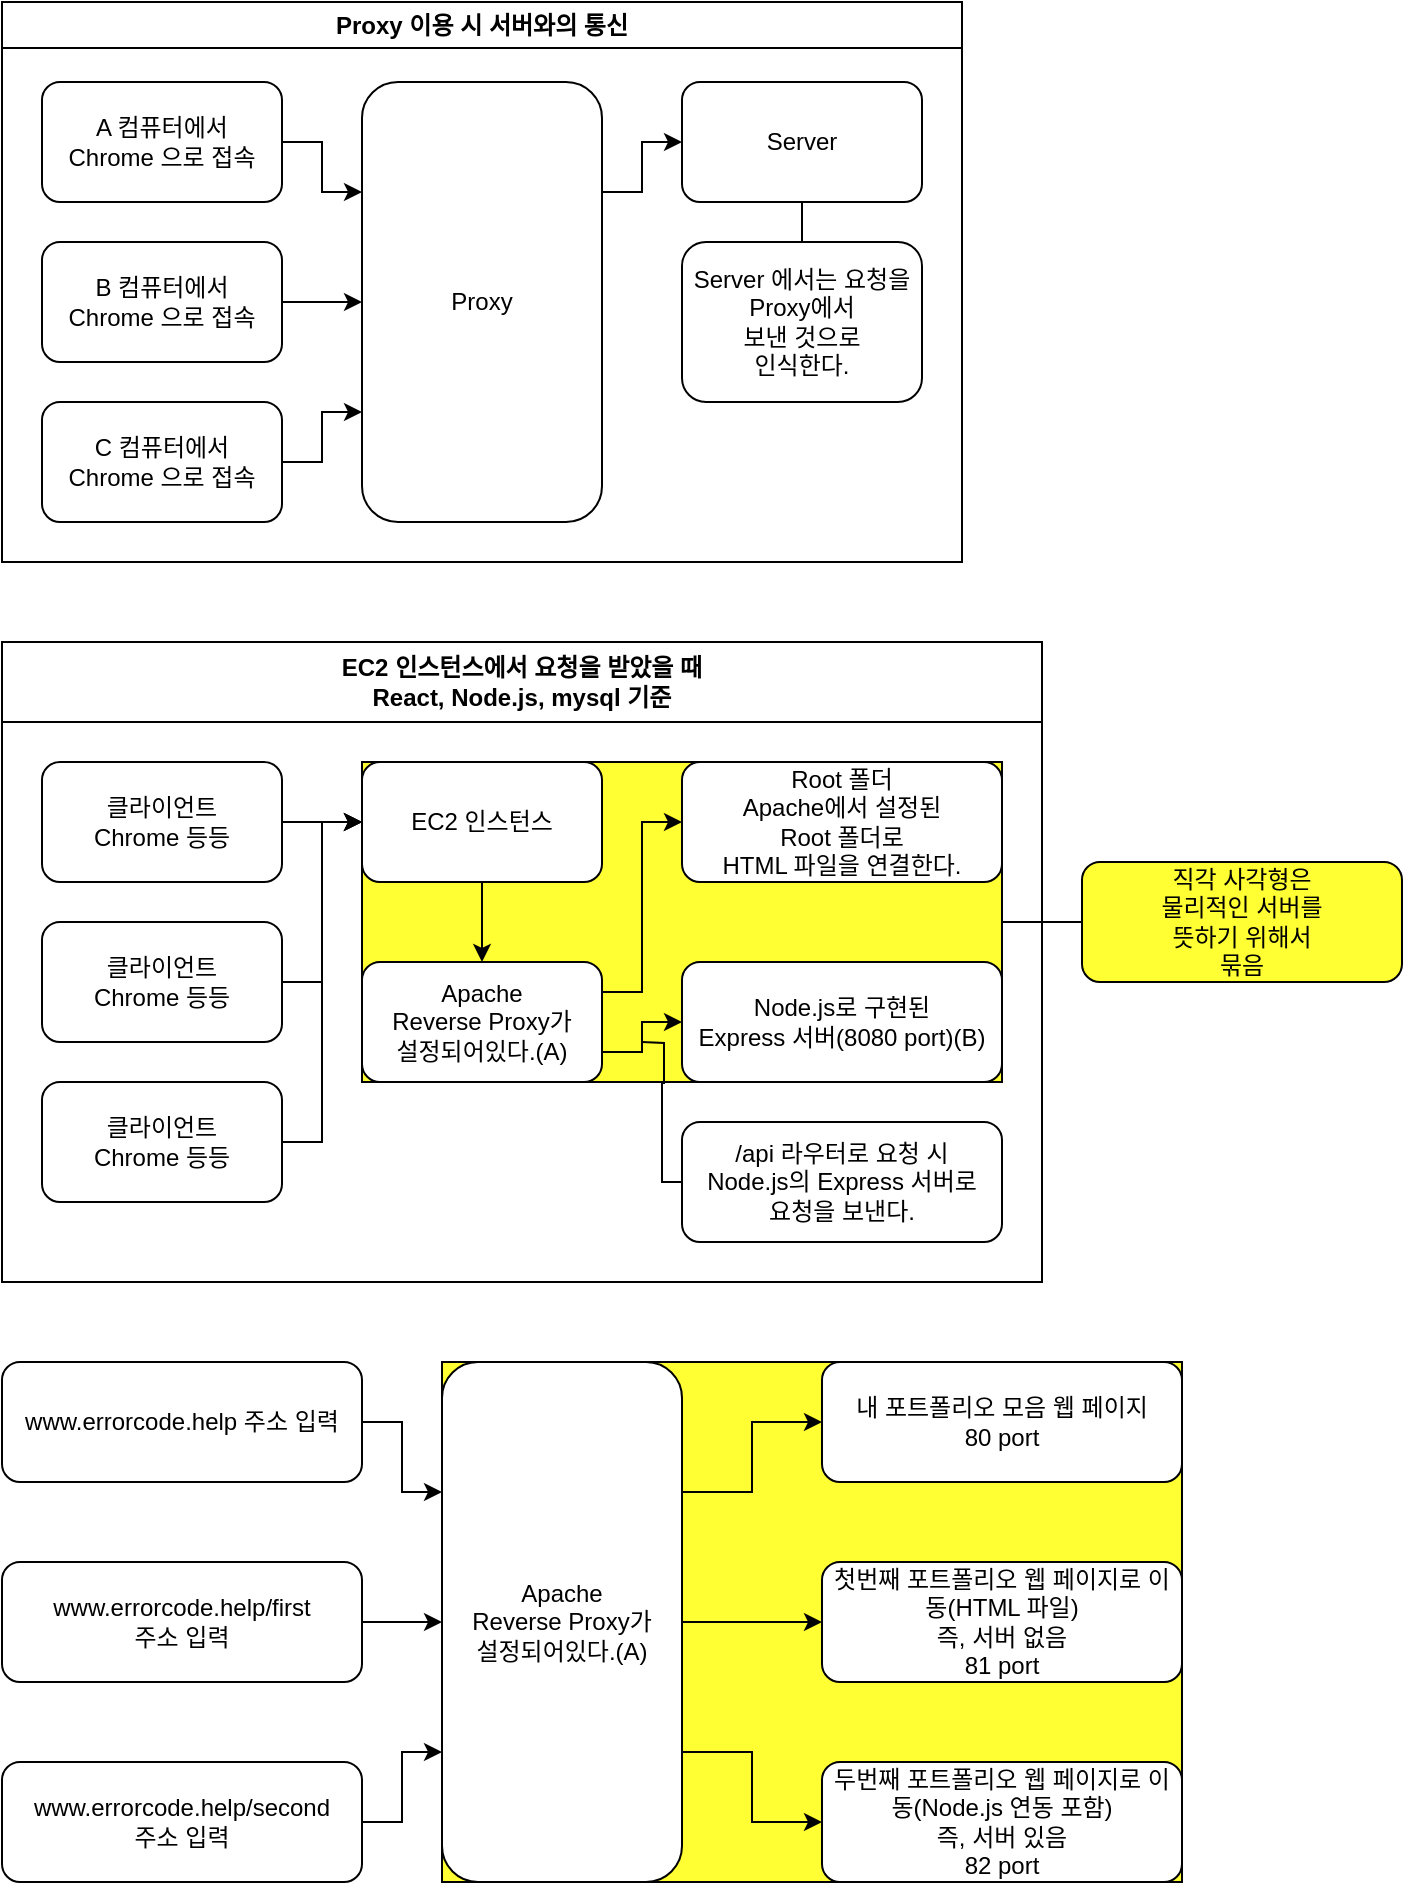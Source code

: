 <mxfile version="20.7.4" type="device"><diagram id="EOPK5B6cD5rTcJPeQWpJ" name="페이지-1"><mxGraphModel dx="825" dy="473" grid="1" gridSize="10" guides="1" tooltips="1" connect="1" arrows="1" fold="1" page="1" pageScale="1" pageWidth="827" pageHeight="1169" math="0" shadow="0"><root><mxCell id="0"/><mxCell id="1" parent="0"/><mxCell id="clheW-HmPCNIAEYWKkWc-47" value="" style="rounded=0;whiteSpace=wrap;html=1;fillColor=#FFFF33;" vertex="1" parent="1"><mxGeometry x="260" y="720" width="370" height="260" as="geometry"/></mxCell><mxCell id="clheW-HmPCNIAEYWKkWc-1" value="Proxy 이용 시 서버와의 통신" style="swimlane;whiteSpace=wrap;html=1;" vertex="1" parent="1"><mxGeometry x="40" y="40" width="480" height="280" as="geometry"/></mxCell><mxCell id="clheW-HmPCNIAEYWKkWc-8" style="edgeStyle=orthogonalEdgeStyle;rounded=0;orthogonalLoop=1;jettySize=auto;html=1;exitX=1;exitY=0.5;exitDx=0;exitDy=0;entryX=0;entryY=0.25;entryDx=0;entryDy=0;" edge="1" parent="clheW-HmPCNIAEYWKkWc-1" source="clheW-HmPCNIAEYWKkWc-2" target="clheW-HmPCNIAEYWKkWc-7"><mxGeometry relative="1" as="geometry"/></mxCell><mxCell id="clheW-HmPCNIAEYWKkWc-2" value="A 컴퓨터에서&lt;br&gt;Chrome 으로 접속" style="rounded=1;whiteSpace=wrap;html=1;" vertex="1" parent="clheW-HmPCNIAEYWKkWc-1"><mxGeometry x="20" y="40" width="120" height="60" as="geometry"/></mxCell><mxCell id="clheW-HmPCNIAEYWKkWc-9" style="edgeStyle=orthogonalEdgeStyle;rounded=0;orthogonalLoop=1;jettySize=auto;html=1;exitX=1;exitY=0.5;exitDx=0;exitDy=0;entryX=0;entryY=0.5;entryDx=0;entryDy=0;" edge="1" parent="clheW-HmPCNIAEYWKkWc-1" source="clheW-HmPCNIAEYWKkWc-5" target="clheW-HmPCNIAEYWKkWc-7"><mxGeometry relative="1" as="geometry"/></mxCell><mxCell id="clheW-HmPCNIAEYWKkWc-5" value="B 컴퓨터에서&lt;br&gt;Chrome 으로 접속" style="rounded=1;whiteSpace=wrap;html=1;" vertex="1" parent="clheW-HmPCNIAEYWKkWc-1"><mxGeometry x="20" y="120" width="120" height="60" as="geometry"/></mxCell><mxCell id="clheW-HmPCNIAEYWKkWc-10" style="edgeStyle=orthogonalEdgeStyle;rounded=0;orthogonalLoop=1;jettySize=auto;html=1;exitX=1;exitY=0.5;exitDx=0;exitDy=0;entryX=0;entryY=0.75;entryDx=0;entryDy=0;" edge="1" parent="clheW-HmPCNIAEYWKkWc-1" source="clheW-HmPCNIAEYWKkWc-6" target="clheW-HmPCNIAEYWKkWc-7"><mxGeometry relative="1" as="geometry"/></mxCell><mxCell id="clheW-HmPCNIAEYWKkWc-6" value="C 컴퓨터에서&lt;br&gt;Chrome 으로 접속" style="rounded=1;whiteSpace=wrap;html=1;" vertex="1" parent="clheW-HmPCNIAEYWKkWc-1"><mxGeometry x="20" y="200" width="120" height="60" as="geometry"/></mxCell><mxCell id="clheW-HmPCNIAEYWKkWc-12" style="edgeStyle=orthogonalEdgeStyle;rounded=0;orthogonalLoop=1;jettySize=auto;html=1;exitX=1;exitY=0.25;exitDx=0;exitDy=0;entryX=0;entryY=0.5;entryDx=0;entryDy=0;" edge="1" parent="clheW-HmPCNIAEYWKkWc-1" source="clheW-HmPCNIAEYWKkWc-7" target="clheW-HmPCNIAEYWKkWc-11"><mxGeometry relative="1" as="geometry"/></mxCell><mxCell id="clheW-HmPCNIAEYWKkWc-7" value="Proxy" style="rounded=1;whiteSpace=wrap;html=1;" vertex="1" parent="clheW-HmPCNIAEYWKkWc-1"><mxGeometry x="180" y="40" width="120" height="220" as="geometry"/></mxCell><mxCell id="clheW-HmPCNIAEYWKkWc-11" value="Server" style="rounded=1;whiteSpace=wrap;html=1;" vertex="1" parent="clheW-HmPCNIAEYWKkWc-1"><mxGeometry x="340" y="40" width="120" height="60" as="geometry"/></mxCell><mxCell id="clheW-HmPCNIAEYWKkWc-13" value="Server 에서는 요청을&lt;br&gt;Proxy에서&lt;br&gt;보낸 것으로&lt;br&gt;인식한다." style="rounded=1;whiteSpace=wrap;html=1;" vertex="1" parent="clheW-HmPCNIAEYWKkWc-1"><mxGeometry x="340" y="120" width="120" height="80" as="geometry"/></mxCell><mxCell id="clheW-HmPCNIAEYWKkWc-14" value="" style="endArrow=none;html=1;rounded=0;exitX=0.5;exitY=1;exitDx=0;exitDy=0;entryX=0.5;entryY=0;entryDx=0;entryDy=0;" edge="1" parent="clheW-HmPCNIAEYWKkWc-1" source="clheW-HmPCNIAEYWKkWc-11" target="clheW-HmPCNIAEYWKkWc-13"><mxGeometry width="50" height="50" relative="1" as="geometry"><mxPoint x="350" y="150" as="sourcePoint"/><mxPoint x="570" y="110" as="targetPoint"/></mxGeometry></mxCell><mxCell id="clheW-HmPCNIAEYWKkWc-16" value="EC2 인스턴스에서 요청을 받았을 때&lt;br&gt;React, Node.js, mysql 기준" style="swimlane;whiteSpace=wrap;html=1;startSize=40;" vertex="1" parent="1"><mxGeometry x="40" y="360" width="520" height="320" as="geometry"/></mxCell><mxCell id="clheW-HmPCNIAEYWKkWc-20" value="" style="rounded=0;whiteSpace=wrap;html=1;fillColor=#FFFF33;" vertex="1" parent="clheW-HmPCNIAEYWKkWc-16"><mxGeometry x="180" y="60" width="320" height="160" as="geometry"/></mxCell><mxCell id="clheW-HmPCNIAEYWKkWc-19" style="edgeStyle=orthogonalEdgeStyle;rounded=0;orthogonalLoop=1;jettySize=auto;html=1;exitX=1;exitY=0.5;exitDx=0;exitDy=0;entryX=0;entryY=0.5;entryDx=0;entryDy=0;" edge="1" parent="clheW-HmPCNIAEYWKkWc-16" source="clheW-HmPCNIAEYWKkWc-17" target="clheW-HmPCNIAEYWKkWc-18"><mxGeometry relative="1" as="geometry"/></mxCell><mxCell id="clheW-HmPCNIAEYWKkWc-17" value="클라이언트&lt;br&gt;Chrome 등등" style="rounded=1;whiteSpace=wrap;html=1;" vertex="1" parent="clheW-HmPCNIAEYWKkWc-16"><mxGeometry x="20" y="60" width="120" height="60" as="geometry"/></mxCell><mxCell id="clheW-HmPCNIAEYWKkWc-22" style="edgeStyle=orthogonalEdgeStyle;rounded=0;orthogonalLoop=1;jettySize=auto;html=1;exitX=0.5;exitY=1;exitDx=0;exitDy=0;entryX=0.5;entryY=0;entryDx=0;entryDy=0;" edge="1" parent="clheW-HmPCNIAEYWKkWc-16" source="clheW-HmPCNIAEYWKkWc-18" target="clheW-HmPCNIAEYWKkWc-21"><mxGeometry relative="1" as="geometry"/></mxCell><mxCell id="clheW-HmPCNIAEYWKkWc-18" value="EC2 인스턴스" style="rounded=1;whiteSpace=wrap;html=1;" vertex="1" parent="clheW-HmPCNIAEYWKkWc-16"><mxGeometry x="180" y="60" width="120" height="60" as="geometry"/></mxCell><mxCell id="clheW-HmPCNIAEYWKkWc-24" style="edgeStyle=orthogonalEdgeStyle;rounded=0;orthogonalLoop=1;jettySize=auto;html=1;exitX=1;exitY=0.25;exitDx=0;exitDy=0;entryX=0;entryY=0.5;entryDx=0;entryDy=0;" edge="1" parent="clheW-HmPCNIAEYWKkWc-16" source="clheW-HmPCNIAEYWKkWc-21" target="clheW-HmPCNIAEYWKkWc-23"><mxGeometry relative="1" as="geometry"/></mxCell><mxCell id="clheW-HmPCNIAEYWKkWc-26" style="edgeStyle=orthogonalEdgeStyle;rounded=0;orthogonalLoop=1;jettySize=auto;html=1;exitX=1;exitY=0.75;exitDx=0;exitDy=0;entryX=0;entryY=0.5;entryDx=0;entryDy=0;" edge="1" parent="clheW-HmPCNIAEYWKkWc-16" source="clheW-HmPCNIAEYWKkWc-21" target="clheW-HmPCNIAEYWKkWc-25"><mxGeometry relative="1" as="geometry"/></mxCell><mxCell id="clheW-HmPCNIAEYWKkWc-21" value="Apache&lt;br&gt;Reverse Proxy가&lt;br&gt;설정되어있다.(A)" style="rounded=1;whiteSpace=wrap;html=1;" vertex="1" parent="clheW-HmPCNIAEYWKkWc-16"><mxGeometry x="180" y="160" width="120" height="60" as="geometry"/></mxCell><mxCell id="clheW-HmPCNIAEYWKkWc-23" value="Root 폴더&lt;br&gt;Apache에서 설정된&lt;br&gt;Root 폴더로&lt;br&gt;HTML 파일을 연결한다." style="rounded=1;whiteSpace=wrap;html=1;" vertex="1" parent="clheW-HmPCNIAEYWKkWc-16"><mxGeometry x="340" y="60" width="160" height="60" as="geometry"/></mxCell><mxCell id="clheW-HmPCNIAEYWKkWc-25" value="Node.js로 구현된&lt;br&gt;Express 서버(8080 port)(B)" style="rounded=1;whiteSpace=wrap;html=1;" vertex="1" parent="clheW-HmPCNIAEYWKkWc-16"><mxGeometry x="340" y="160" width="160" height="60" as="geometry"/></mxCell><mxCell id="clheW-HmPCNIAEYWKkWc-27" value="/api 라우터로 요청 시&lt;br&gt;Node.js의 Express 서버로&lt;br&gt;요청을 보낸다." style="rounded=1;whiteSpace=wrap;html=1;" vertex="1" parent="clheW-HmPCNIAEYWKkWc-16"><mxGeometry x="340" y="240" width="160" height="60" as="geometry"/></mxCell><mxCell id="clheW-HmPCNIAEYWKkWc-31" style="edgeStyle=orthogonalEdgeStyle;rounded=0;orthogonalLoop=1;jettySize=auto;html=1;exitX=1;exitY=0.5;exitDx=0;exitDy=0;entryX=0;entryY=0.5;entryDx=0;entryDy=0;" edge="1" parent="clheW-HmPCNIAEYWKkWc-16" source="clheW-HmPCNIAEYWKkWc-29" target="clheW-HmPCNIAEYWKkWc-18"><mxGeometry relative="1" as="geometry"/></mxCell><mxCell id="clheW-HmPCNIAEYWKkWc-29" value="클라이언트&lt;br&gt;Chrome 등등" style="rounded=1;whiteSpace=wrap;html=1;" vertex="1" parent="clheW-HmPCNIAEYWKkWc-16"><mxGeometry x="20" y="140" width="120" height="60" as="geometry"/></mxCell><mxCell id="clheW-HmPCNIAEYWKkWc-30" value="클라이언트&lt;br&gt;Chrome 등등" style="rounded=1;whiteSpace=wrap;html=1;" vertex="1" parent="clheW-HmPCNIAEYWKkWc-16"><mxGeometry x="20" y="220" width="120" height="60" as="geometry"/></mxCell><mxCell id="clheW-HmPCNIAEYWKkWc-32" style="edgeStyle=orthogonalEdgeStyle;rounded=0;orthogonalLoop=1;jettySize=auto;html=1;exitX=1;exitY=0.5;exitDx=0;exitDy=0;entryX=0;entryY=0.5;entryDx=0;entryDy=0;" edge="1" parent="clheW-HmPCNIAEYWKkWc-16" source="clheW-HmPCNIAEYWKkWc-30" target="clheW-HmPCNIAEYWKkWc-18"><mxGeometry relative="1" as="geometry"><mxPoint x="170" y="170" as="targetPoint"/></mxGeometry></mxCell><mxCell id="clheW-HmPCNIAEYWKkWc-28" value="" style="endArrow=none;html=1;rounded=0;entryX=0;entryY=0.5;entryDx=0;entryDy=0;edgeStyle=orthogonalEdgeStyle;" edge="1" parent="1" target="clheW-HmPCNIAEYWKkWc-27"><mxGeometry width="50" height="50" relative="1" as="geometry"><mxPoint x="360" y="560" as="sourcePoint"/><mxPoint x="450" y="520" as="targetPoint"/></mxGeometry></mxCell><mxCell id="clheW-HmPCNIAEYWKkWc-33" value="직각 사각형은&lt;br&gt;물리적인 서버를&lt;br&gt;뜻하기 위해서&lt;br&gt;묶음" style="rounded=1;whiteSpace=wrap;html=1;fillColor=#FFFF33;" vertex="1" parent="1"><mxGeometry x="580" y="470" width="160" height="60" as="geometry"/></mxCell><mxCell id="clheW-HmPCNIAEYWKkWc-34" value="" style="endArrow=none;html=1;rounded=0;entryX=0;entryY=0.5;entryDx=0;entryDy=0;edgeStyle=orthogonalEdgeStyle;exitX=1;exitY=0.5;exitDx=0;exitDy=0;" edge="1" parent="1" source="clheW-HmPCNIAEYWKkWc-20" target="clheW-HmPCNIAEYWKkWc-33"><mxGeometry width="50" height="50" relative="1" as="geometry"><mxPoint x="370" y="570" as="sourcePoint"/><mxPoint x="390" y="640" as="targetPoint"/></mxGeometry></mxCell><mxCell id="clheW-HmPCNIAEYWKkWc-50" style="edgeStyle=orthogonalEdgeStyle;rounded=0;orthogonalLoop=1;jettySize=auto;html=1;exitX=1;exitY=0.5;exitDx=0;exitDy=0;entryX=0;entryY=0.25;entryDx=0;entryDy=0;" edge="1" parent="1" source="clheW-HmPCNIAEYWKkWc-35" target="clheW-HmPCNIAEYWKkWc-48"><mxGeometry relative="1" as="geometry"/></mxCell><mxCell id="clheW-HmPCNIAEYWKkWc-35" value="www.errorcode.help 주소 입력" style="rounded=1;whiteSpace=wrap;html=1;fillColor=#FFFFFF;" vertex="1" parent="1"><mxGeometry x="40" y="720" width="180" height="60" as="geometry"/></mxCell><mxCell id="clheW-HmPCNIAEYWKkWc-36" value="내 포트폴리오 모음 웹 페이지&lt;br&gt;80 port" style="rounded=1;whiteSpace=wrap;html=1;fillColor=#FFFFFF;" vertex="1" parent="1"><mxGeometry x="450" y="720" width="180" height="60" as="geometry"/></mxCell><mxCell id="clheW-HmPCNIAEYWKkWc-49" style="edgeStyle=orthogonalEdgeStyle;rounded=0;orthogonalLoop=1;jettySize=auto;html=1;exitX=1;exitY=0.5;exitDx=0;exitDy=0;entryX=0;entryY=0.5;entryDx=0;entryDy=0;" edge="1" parent="1" source="clheW-HmPCNIAEYWKkWc-38" target="clheW-HmPCNIAEYWKkWc-48"><mxGeometry relative="1" as="geometry"/></mxCell><mxCell id="clheW-HmPCNIAEYWKkWc-38" value="www.errorcode.help/first&lt;br&gt;주소 입력" style="rounded=1;whiteSpace=wrap;html=1;fillColor=#FFFFFF;" vertex="1" parent="1"><mxGeometry x="40" y="820" width="180" height="60" as="geometry"/></mxCell><mxCell id="clheW-HmPCNIAEYWKkWc-39" value="첫번째 포트폴리오 웹 페이지로 이동(HTML 파일)&lt;br&gt;즉, 서버 없음&lt;br&gt;81 port" style="rounded=1;whiteSpace=wrap;html=1;fillColor=#FFFFFF;" vertex="1" parent="1"><mxGeometry x="450" y="820" width="180" height="60" as="geometry"/></mxCell><mxCell id="clheW-HmPCNIAEYWKkWc-51" style="edgeStyle=orthogonalEdgeStyle;rounded=0;orthogonalLoop=1;jettySize=auto;html=1;exitX=1;exitY=0.5;exitDx=0;exitDy=0;entryX=0;entryY=0.75;entryDx=0;entryDy=0;" edge="1" parent="1" source="clheW-HmPCNIAEYWKkWc-42" target="clheW-HmPCNIAEYWKkWc-48"><mxGeometry relative="1" as="geometry"/></mxCell><mxCell id="clheW-HmPCNIAEYWKkWc-42" value="www.errorcode.help/second&lt;br&gt;주소 입력" style="rounded=1;whiteSpace=wrap;html=1;fillColor=#FFFFFF;" vertex="1" parent="1"><mxGeometry x="40" y="920" width="180" height="60" as="geometry"/></mxCell><mxCell id="clheW-HmPCNIAEYWKkWc-43" value="두번째 포트폴리오 웹 페이지로 이동(Node.js 연동 포함)&lt;br&gt;즉, 서버 있음&lt;br&gt;82 port" style="rounded=1;whiteSpace=wrap;html=1;fillColor=#FFFFFF;" vertex="1" parent="1"><mxGeometry x="450" y="920" width="180" height="60" as="geometry"/></mxCell><mxCell id="clheW-HmPCNIAEYWKkWc-52" style="edgeStyle=orthogonalEdgeStyle;rounded=0;orthogonalLoop=1;jettySize=auto;html=1;exitX=1;exitY=0.25;exitDx=0;exitDy=0;entryX=0;entryY=0.5;entryDx=0;entryDy=0;" edge="1" parent="1" source="clheW-HmPCNIAEYWKkWc-48" target="clheW-HmPCNIAEYWKkWc-36"><mxGeometry relative="1" as="geometry"/></mxCell><mxCell id="clheW-HmPCNIAEYWKkWc-53" style="edgeStyle=orthogonalEdgeStyle;rounded=0;orthogonalLoop=1;jettySize=auto;html=1;exitX=1;exitY=0.5;exitDx=0;exitDy=0;entryX=0;entryY=0.5;entryDx=0;entryDy=0;" edge="1" parent="1" source="clheW-HmPCNIAEYWKkWc-48" target="clheW-HmPCNIAEYWKkWc-39"><mxGeometry relative="1" as="geometry"/></mxCell><mxCell id="clheW-HmPCNIAEYWKkWc-54" style="edgeStyle=orthogonalEdgeStyle;rounded=0;orthogonalLoop=1;jettySize=auto;html=1;exitX=1;exitY=0.75;exitDx=0;exitDy=0;entryX=0;entryY=0.5;entryDx=0;entryDy=0;" edge="1" parent="1" source="clheW-HmPCNIAEYWKkWc-48" target="clheW-HmPCNIAEYWKkWc-43"><mxGeometry relative="1" as="geometry"/></mxCell><mxCell id="clheW-HmPCNIAEYWKkWc-48" value="Apache&lt;br&gt;Reverse Proxy가&lt;br&gt;설정되어있다.(A)" style="rounded=1;whiteSpace=wrap;html=1;" vertex="1" parent="1"><mxGeometry x="260" y="720" width="120" height="260" as="geometry"/></mxCell></root></mxGraphModel></diagram></mxfile>